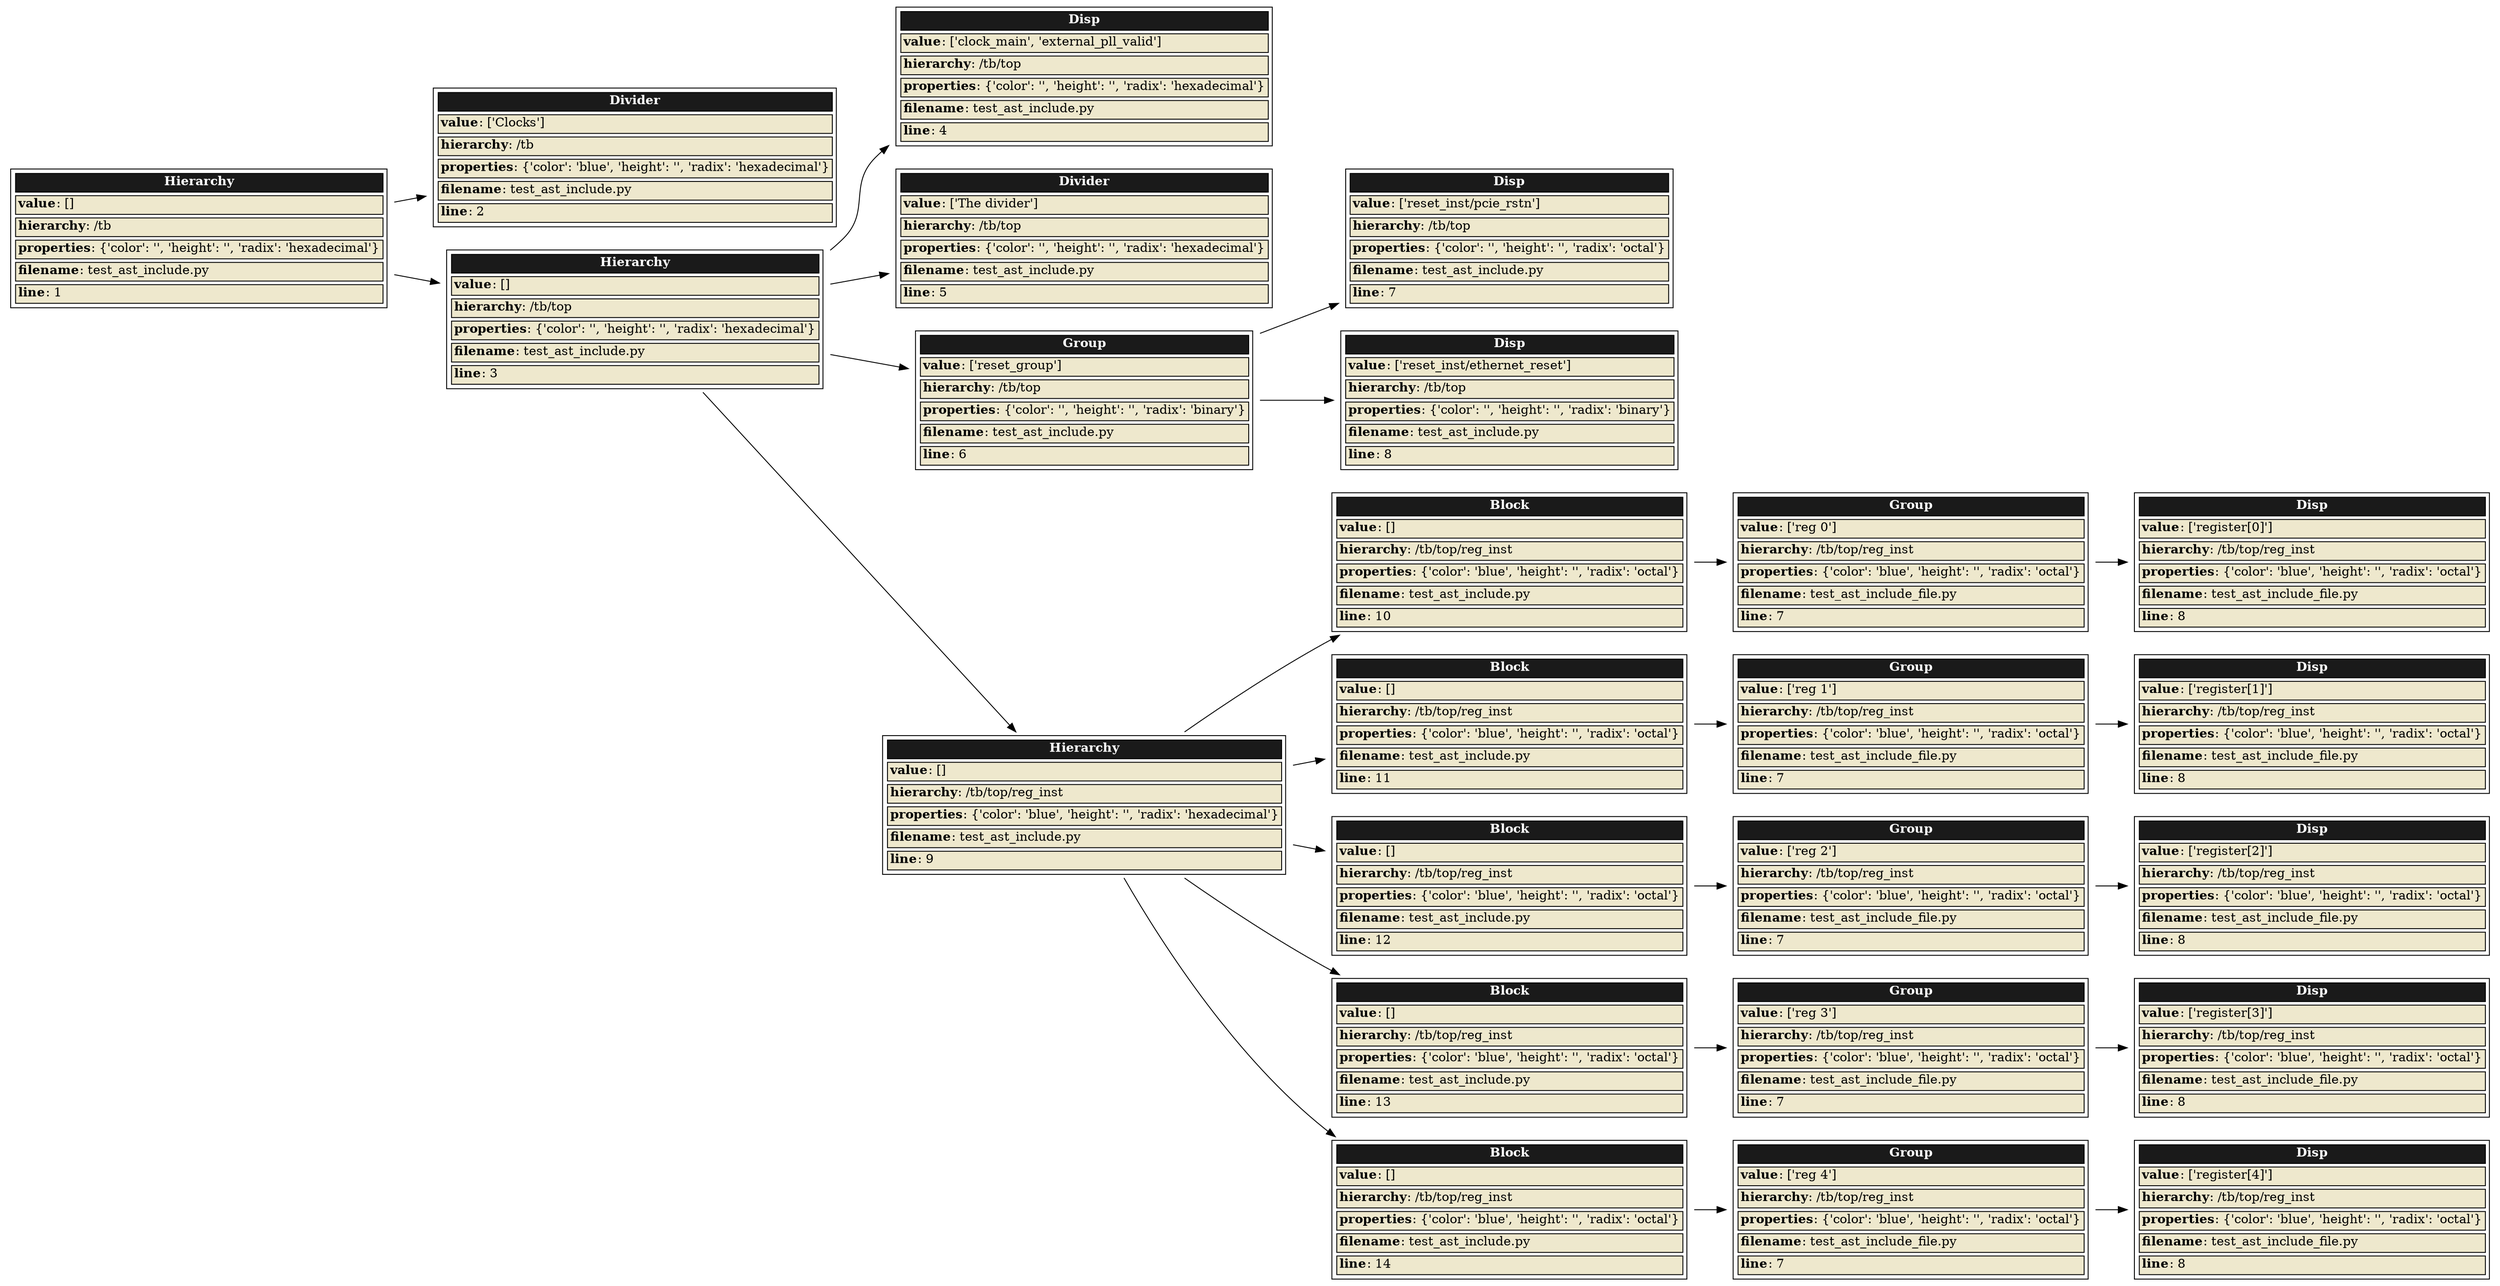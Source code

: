 digraph G {
    rankdir=LR;
    node [shape=plaintext];
    n0 [label=< <TABLE BORDER="1" CELLBORDER="1" CELLSPACING="4">
        <TR><TD BGCOLOR="gray10"><FONT COLOR="white"><b>Hierarchy</b></FONT></TD></TR>
        <TR><TD BGCOLOR="cornsilk2" ALIGN="LEFT"><b>value</b>: []</TD></TR>
        <TR><TD BGCOLOR="cornsilk2" ALIGN="LEFT"><b>hierarchy</b>: /tb</TD></TR>
        <TR><TD BGCOLOR="cornsilk2" ALIGN="LEFT"><b>properties</b>: {'color': '', 'height': '', 'radix': 'hexadecimal'}</TD></TR>
        <TR><TD BGCOLOR="cornsilk2" ALIGN="LEFT"><b>filename</b>: test_ast_include.py</TD></TR>
        <TR><TD BGCOLOR="cornsilk2" ALIGN="LEFT"><b>line</b>: 1</TD></TR></TABLE> >];
    n1 [label=< <TABLE BORDER="1" CELLBORDER="1" CELLSPACING="4">
        <TR><TD BGCOLOR="gray10"><FONT COLOR="white"><b>Divider</b></FONT></TD></TR>
        <TR><TD BGCOLOR="cornsilk2" ALIGN="LEFT"><b>value</b>: ['Clocks']</TD></TR>
        <TR><TD BGCOLOR="cornsilk2" ALIGN="LEFT"><b>hierarchy</b>: /tb</TD></TR>
        <TR><TD BGCOLOR="cornsilk2" ALIGN="LEFT"><b>properties</b>: {'color': 'blue', 'height': '', 'radix': 'hexadecimal'}</TD></TR>
        <TR><TD BGCOLOR="cornsilk2" ALIGN="LEFT"><b>filename</b>: test_ast_include.py</TD></TR>
        <TR><TD BGCOLOR="cornsilk2" ALIGN="LEFT"><b>line</b>: 2</TD></TR></TABLE> >];
    n0 -> n1;
    n2 [label=< <TABLE BORDER="1" CELLBORDER="1" CELLSPACING="4">
        <TR><TD BGCOLOR="gray10"><FONT COLOR="white"><b>Hierarchy</b></FONT></TD></TR>
        <TR><TD BGCOLOR="cornsilk2" ALIGN="LEFT"><b>value</b>: []</TD></TR>
        <TR><TD BGCOLOR="cornsilk2" ALIGN="LEFT"><b>hierarchy</b>: /tb/top</TD></TR>
        <TR><TD BGCOLOR="cornsilk2" ALIGN="LEFT"><b>properties</b>: {'color': '', 'height': '', 'radix': 'hexadecimal'}</TD></TR>
        <TR><TD BGCOLOR="cornsilk2" ALIGN="LEFT"><b>filename</b>: test_ast_include.py</TD></TR>
        <TR><TD BGCOLOR="cornsilk2" ALIGN="LEFT"><b>line</b>: 3</TD></TR></TABLE> >];
    n3 [label=< <TABLE BORDER="1" CELLBORDER="1" CELLSPACING="4">
        <TR><TD BGCOLOR="gray10"><FONT COLOR="white"><b>Disp</b></FONT></TD></TR>
        <TR><TD BGCOLOR="cornsilk2" ALIGN="LEFT"><b>value</b>: ['clock_main', 'external_pll_valid']</TD></TR>
        <TR><TD BGCOLOR="cornsilk2" ALIGN="LEFT"><b>hierarchy</b>: /tb/top</TD></TR>
        <TR><TD BGCOLOR="cornsilk2" ALIGN="LEFT"><b>properties</b>: {'color': '', 'height': '', 'radix': 'hexadecimal'}</TD></TR>
        <TR><TD BGCOLOR="cornsilk2" ALIGN="LEFT"><b>filename</b>: test_ast_include.py</TD></TR>
        <TR><TD BGCOLOR="cornsilk2" ALIGN="LEFT"><b>line</b>: 4</TD></TR></TABLE> >];
    n2 -> n3;
    n4 [label=< <TABLE BORDER="1" CELLBORDER="1" CELLSPACING="4">
        <TR><TD BGCOLOR="gray10"><FONT COLOR="white"><b>Divider</b></FONT></TD></TR>
        <TR><TD BGCOLOR="cornsilk2" ALIGN="LEFT"><b>value</b>: ['The divider']</TD></TR>
        <TR><TD BGCOLOR="cornsilk2" ALIGN="LEFT"><b>hierarchy</b>: /tb/top</TD></TR>
        <TR><TD BGCOLOR="cornsilk2" ALIGN="LEFT"><b>properties</b>: {'color': '', 'height': '', 'radix': 'hexadecimal'}</TD></TR>
        <TR><TD BGCOLOR="cornsilk2" ALIGN="LEFT"><b>filename</b>: test_ast_include.py</TD></TR>
        <TR><TD BGCOLOR="cornsilk2" ALIGN="LEFT"><b>line</b>: 5</TD></TR></TABLE> >];
    n2 -> n4;
    n5 [label=< <TABLE BORDER="1" CELLBORDER="1" CELLSPACING="4">
        <TR><TD BGCOLOR="gray10"><FONT COLOR="white"><b>Group</b></FONT></TD></TR>
        <TR><TD BGCOLOR="cornsilk2" ALIGN="LEFT"><b>value</b>: ['reset_group']</TD></TR>
        <TR><TD BGCOLOR="cornsilk2" ALIGN="LEFT"><b>hierarchy</b>: /tb/top</TD></TR>
        <TR><TD BGCOLOR="cornsilk2" ALIGN="LEFT"><b>properties</b>: {'color': '', 'height': '', 'radix': 'binary'}</TD></TR>
        <TR><TD BGCOLOR="cornsilk2" ALIGN="LEFT"><b>filename</b>: test_ast_include.py</TD></TR>
        <TR><TD BGCOLOR="cornsilk2" ALIGN="LEFT"><b>line</b>: 6</TD></TR></TABLE> >];
    n6 [label=< <TABLE BORDER="1" CELLBORDER="1" CELLSPACING="4">
        <TR><TD BGCOLOR="gray10"><FONT COLOR="white"><b>Disp</b></FONT></TD></TR>
        <TR><TD BGCOLOR="cornsilk2" ALIGN="LEFT"><b>value</b>: ['reset_inst/pcie_rstn']</TD></TR>
        <TR><TD BGCOLOR="cornsilk2" ALIGN="LEFT"><b>hierarchy</b>: /tb/top</TD></TR>
        <TR><TD BGCOLOR="cornsilk2" ALIGN="LEFT"><b>properties</b>: {'color': '', 'height': '', 'radix': 'octal'}</TD></TR>
        <TR><TD BGCOLOR="cornsilk2" ALIGN="LEFT"><b>filename</b>: test_ast_include.py</TD></TR>
        <TR><TD BGCOLOR="cornsilk2" ALIGN="LEFT"><b>line</b>: 7</TD></TR></TABLE> >];
    n5 -> n6;
    n7 [label=< <TABLE BORDER="1" CELLBORDER="1" CELLSPACING="4">
        <TR><TD BGCOLOR="gray10"><FONT COLOR="white"><b>Disp</b></FONT></TD></TR>
        <TR><TD BGCOLOR="cornsilk2" ALIGN="LEFT"><b>value</b>: ['reset_inst/ethernet_reset']</TD></TR>
        <TR><TD BGCOLOR="cornsilk2" ALIGN="LEFT"><b>hierarchy</b>: /tb/top</TD></TR>
        <TR><TD BGCOLOR="cornsilk2" ALIGN="LEFT"><b>properties</b>: {'color': '', 'height': '', 'radix': 'binary'}</TD></TR>
        <TR><TD BGCOLOR="cornsilk2" ALIGN="LEFT"><b>filename</b>: test_ast_include.py</TD></TR>
        <TR><TD BGCOLOR="cornsilk2" ALIGN="LEFT"><b>line</b>: 8</TD></TR></TABLE> >];
    n5 -> n7;
    n2 -> n5;
    n8 [label=< <TABLE BORDER="1" CELLBORDER="1" CELLSPACING="4">
        <TR><TD BGCOLOR="gray10"><FONT COLOR="white"><b>Hierarchy</b></FONT></TD></TR>
        <TR><TD BGCOLOR="cornsilk2" ALIGN="LEFT"><b>value</b>: []</TD></TR>
        <TR><TD BGCOLOR="cornsilk2" ALIGN="LEFT"><b>hierarchy</b>: /tb/top/reg_inst</TD></TR>
        <TR><TD BGCOLOR="cornsilk2" ALIGN="LEFT"><b>properties</b>: {'color': 'blue', 'height': '', 'radix': 'hexadecimal'}</TD></TR>
        <TR><TD BGCOLOR="cornsilk2" ALIGN="LEFT"><b>filename</b>: test_ast_include.py</TD></TR>
        <TR><TD BGCOLOR="cornsilk2" ALIGN="LEFT"><b>line</b>: 9</TD></TR></TABLE> >];
    n9 [label=< <TABLE BORDER="1" CELLBORDER="1" CELLSPACING="4">
        <TR><TD BGCOLOR="gray10"><FONT COLOR="white"><b>Block</b></FONT></TD></TR>
        <TR><TD BGCOLOR="cornsilk2" ALIGN="LEFT"><b>value</b>: []</TD></TR>
        <TR><TD BGCOLOR="cornsilk2" ALIGN="LEFT"><b>hierarchy</b>: /tb/top/reg_inst</TD></TR>
        <TR><TD BGCOLOR="cornsilk2" ALIGN="LEFT"><b>properties</b>: {'color': 'blue', 'height': '', 'radix': 'octal'}</TD></TR>
        <TR><TD BGCOLOR="cornsilk2" ALIGN="LEFT"><b>filename</b>: test_ast_include.py</TD></TR>
        <TR><TD BGCOLOR="cornsilk2" ALIGN="LEFT"><b>line</b>: 10</TD></TR></TABLE> >];
    n10 [label=< <TABLE BORDER="1" CELLBORDER="1" CELLSPACING="4">
        <TR><TD BGCOLOR="gray10"><FONT COLOR="white"><b>Group</b></FONT></TD></TR>
        <TR><TD BGCOLOR="cornsilk2" ALIGN="LEFT"><b>value</b>: ['reg 0']</TD></TR>
        <TR><TD BGCOLOR="cornsilk2" ALIGN="LEFT"><b>hierarchy</b>: /tb/top/reg_inst</TD></TR>
        <TR><TD BGCOLOR="cornsilk2" ALIGN="LEFT"><b>properties</b>: {'color': 'blue', 'height': '', 'radix': 'octal'}</TD></TR>
        <TR><TD BGCOLOR="cornsilk2" ALIGN="LEFT"><b>filename</b>: test_ast_include_file.py</TD></TR>
        <TR><TD BGCOLOR="cornsilk2" ALIGN="LEFT"><b>line</b>: 7</TD></TR></TABLE> >];
    n11 [label=< <TABLE BORDER="1" CELLBORDER="1" CELLSPACING="4">
        <TR><TD BGCOLOR="gray10"><FONT COLOR="white"><b>Disp</b></FONT></TD></TR>
        <TR><TD BGCOLOR="cornsilk2" ALIGN="LEFT"><b>value</b>: ['register[0]']</TD></TR>
        <TR><TD BGCOLOR="cornsilk2" ALIGN="LEFT"><b>hierarchy</b>: /tb/top/reg_inst</TD></TR>
        <TR><TD BGCOLOR="cornsilk2" ALIGN="LEFT"><b>properties</b>: {'color': 'blue', 'height': '', 'radix': 'octal'}</TD></TR>
        <TR><TD BGCOLOR="cornsilk2" ALIGN="LEFT"><b>filename</b>: test_ast_include_file.py</TD></TR>
        <TR><TD BGCOLOR="cornsilk2" ALIGN="LEFT"><b>line</b>: 8</TD></TR></TABLE> >];
    n10 -> n11;
    n9 -> n10;
    n8 -> n9;
    n12 [label=< <TABLE BORDER="1" CELLBORDER="1" CELLSPACING="4">
        <TR><TD BGCOLOR="gray10"><FONT COLOR="white"><b>Block</b></FONT></TD></TR>
        <TR><TD BGCOLOR="cornsilk2" ALIGN="LEFT"><b>value</b>: []</TD></TR>
        <TR><TD BGCOLOR="cornsilk2" ALIGN="LEFT"><b>hierarchy</b>: /tb/top/reg_inst</TD></TR>
        <TR><TD BGCOLOR="cornsilk2" ALIGN="LEFT"><b>properties</b>: {'color': 'blue', 'height': '', 'radix': 'octal'}</TD></TR>
        <TR><TD BGCOLOR="cornsilk2" ALIGN="LEFT"><b>filename</b>: test_ast_include.py</TD></TR>
        <TR><TD BGCOLOR="cornsilk2" ALIGN="LEFT"><b>line</b>: 11</TD></TR></TABLE> >];
    n13 [label=< <TABLE BORDER="1" CELLBORDER="1" CELLSPACING="4">
        <TR><TD BGCOLOR="gray10"><FONT COLOR="white"><b>Group</b></FONT></TD></TR>
        <TR><TD BGCOLOR="cornsilk2" ALIGN="LEFT"><b>value</b>: ['reg 1']</TD></TR>
        <TR><TD BGCOLOR="cornsilk2" ALIGN="LEFT"><b>hierarchy</b>: /tb/top/reg_inst</TD></TR>
        <TR><TD BGCOLOR="cornsilk2" ALIGN="LEFT"><b>properties</b>: {'color': 'blue', 'height': '', 'radix': 'octal'}</TD></TR>
        <TR><TD BGCOLOR="cornsilk2" ALIGN="LEFT"><b>filename</b>: test_ast_include_file.py</TD></TR>
        <TR><TD BGCOLOR="cornsilk2" ALIGN="LEFT"><b>line</b>: 7</TD></TR></TABLE> >];
    n14 [label=< <TABLE BORDER="1" CELLBORDER="1" CELLSPACING="4">
        <TR><TD BGCOLOR="gray10"><FONT COLOR="white"><b>Disp</b></FONT></TD></TR>
        <TR><TD BGCOLOR="cornsilk2" ALIGN="LEFT"><b>value</b>: ['register[1]']</TD></TR>
        <TR><TD BGCOLOR="cornsilk2" ALIGN="LEFT"><b>hierarchy</b>: /tb/top/reg_inst</TD></TR>
        <TR><TD BGCOLOR="cornsilk2" ALIGN="LEFT"><b>properties</b>: {'color': 'blue', 'height': '', 'radix': 'octal'}</TD></TR>
        <TR><TD BGCOLOR="cornsilk2" ALIGN="LEFT"><b>filename</b>: test_ast_include_file.py</TD></TR>
        <TR><TD BGCOLOR="cornsilk2" ALIGN="LEFT"><b>line</b>: 8</TD></TR></TABLE> >];
    n13 -> n14;
    n12 -> n13;
    n8 -> n12;
    n15 [label=< <TABLE BORDER="1" CELLBORDER="1" CELLSPACING="4">
        <TR><TD BGCOLOR="gray10"><FONT COLOR="white"><b>Block</b></FONT></TD></TR>
        <TR><TD BGCOLOR="cornsilk2" ALIGN="LEFT"><b>value</b>: []</TD></TR>
        <TR><TD BGCOLOR="cornsilk2" ALIGN="LEFT"><b>hierarchy</b>: /tb/top/reg_inst</TD></TR>
        <TR><TD BGCOLOR="cornsilk2" ALIGN="LEFT"><b>properties</b>: {'color': 'blue', 'height': '', 'radix': 'octal'}</TD></TR>
        <TR><TD BGCOLOR="cornsilk2" ALIGN="LEFT"><b>filename</b>: test_ast_include.py</TD></TR>
        <TR><TD BGCOLOR="cornsilk2" ALIGN="LEFT"><b>line</b>: 12</TD></TR></TABLE> >];
    n16 [label=< <TABLE BORDER="1" CELLBORDER="1" CELLSPACING="4">
        <TR><TD BGCOLOR="gray10"><FONT COLOR="white"><b>Group</b></FONT></TD></TR>
        <TR><TD BGCOLOR="cornsilk2" ALIGN="LEFT"><b>value</b>: ['reg 2']</TD></TR>
        <TR><TD BGCOLOR="cornsilk2" ALIGN="LEFT"><b>hierarchy</b>: /tb/top/reg_inst</TD></TR>
        <TR><TD BGCOLOR="cornsilk2" ALIGN="LEFT"><b>properties</b>: {'color': 'blue', 'height': '', 'radix': 'octal'}</TD></TR>
        <TR><TD BGCOLOR="cornsilk2" ALIGN="LEFT"><b>filename</b>: test_ast_include_file.py</TD></TR>
        <TR><TD BGCOLOR="cornsilk2" ALIGN="LEFT"><b>line</b>: 7</TD></TR></TABLE> >];
    n17 [label=< <TABLE BORDER="1" CELLBORDER="1" CELLSPACING="4">
        <TR><TD BGCOLOR="gray10"><FONT COLOR="white"><b>Disp</b></FONT></TD></TR>
        <TR><TD BGCOLOR="cornsilk2" ALIGN="LEFT"><b>value</b>: ['register[2]']</TD></TR>
        <TR><TD BGCOLOR="cornsilk2" ALIGN="LEFT"><b>hierarchy</b>: /tb/top/reg_inst</TD></TR>
        <TR><TD BGCOLOR="cornsilk2" ALIGN="LEFT"><b>properties</b>: {'color': 'blue', 'height': '', 'radix': 'octal'}</TD></TR>
        <TR><TD BGCOLOR="cornsilk2" ALIGN="LEFT"><b>filename</b>: test_ast_include_file.py</TD></TR>
        <TR><TD BGCOLOR="cornsilk2" ALIGN="LEFT"><b>line</b>: 8</TD></TR></TABLE> >];
    n16 -> n17;
    n15 -> n16;
    n8 -> n15;
    n18 [label=< <TABLE BORDER="1" CELLBORDER="1" CELLSPACING="4">
        <TR><TD BGCOLOR="gray10"><FONT COLOR="white"><b>Block</b></FONT></TD></TR>
        <TR><TD BGCOLOR="cornsilk2" ALIGN="LEFT"><b>value</b>: []</TD></TR>
        <TR><TD BGCOLOR="cornsilk2" ALIGN="LEFT"><b>hierarchy</b>: /tb/top/reg_inst</TD></TR>
        <TR><TD BGCOLOR="cornsilk2" ALIGN="LEFT"><b>properties</b>: {'color': 'blue', 'height': '', 'radix': 'octal'}</TD></TR>
        <TR><TD BGCOLOR="cornsilk2" ALIGN="LEFT"><b>filename</b>: test_ast_include.py</TD></TR>
        <TR><TD BGCOLOR="cornsilk2" ALIGN="LEFT"><b>line</b>: 13</TD></TR></TABLE> >];
    n19 [label=< <TABLE BORDER="1" CELLBORDER="1" CELLSPACING="4">
        <TR><TD BGCOLOR="gray10"><FONT COLOR="white"><b>Group</b></FONT></TD></TR>
        <TR><TD BGCOLOR="cornsilk2" ALIGN="LEFT"><b>value</b>: ['reg 3']</TD></TR>
        <TR><TD BGCOLOR="cornsilk2" ALIGN="LEFT"><b>hierarchy</b>: /tb/top/reg_inst</TD></TR>
        <TR><TD BGCOLOR="cornsilk2" ALIGN="LEFT"><b>properties</b>: {'color': 'blue', 'height': '', 'radix': 'octal'}</TD></TR>
        <TR><TD BGCOLOR="cornsilk2" ALIGN="LEFT"><b>filename</b>: test_ast_include_file.py</TD></TR>
        <TR><TD BGCOLOR="cornsilk2" ALIGN="LEFT"><b>line</b>: 7</TD></TR></TABLE> >];
    n20 [label=< <TABLE BORDER="1" CELLBORDER="1" CELLSPACING="4">
        <TR><TD BGCOLOR="gray10"><FONT COLOR="white"><b>Disp</b></FONT></TD></TR>
        <TR><TD BGCOLOR="cornsilk2" ALIGN="LEFT"><b>value</b>: ['register[3]']</TD></TR>
        <TR><TD BGCOLOR="cornsilk2" ALIGN="LEFT"><b>hierarchy</b>: /tb/top/reg_inst</TD></TR>
        <TR><TD BGCOLOR="cornsilk2" ALIGN="LEFT"><b>properties</b>: {'color': 'blue', 'height': '', 'radix': 'octal'}</TD></TR>
        <TR><TD BGCOLOR="cornsilk2" ALIGN="LEFT"><b>filename</b>: test_ast_include_file.py</TD></TR>
        <TR><TD BGCOLOR="cornsilk2" ALIGN="LEFT"><b>line</b>: 8</TD></TR></TABLE> >];
    n19 -> n20;
    n18 -> n19;
    n8 -> n18;
    n21 [label=< <TABLE BORDER="1" CELLBORDER="1" CELLSPACING="4">
        <TR><TD BGCOLOR="gray10"><FONT COLOR="white"><b>Block</b></FONT></TD></TR>
        <TR><TD BGCOLOR="cornsilk2" ALIGN="LEFT"><b>value</b>: []</TD></TR>
        <TR><TD BGCOLOR="cornsilk2" ALIGN="LEFT"><b>hierarchy</b>: /tb/top/reg_inst</TD></TR>
        <TR><TD BGCOLOR="cornsilk2" ALIGN="LEFT"><b>properties</b>: {'color': 'blue', 'height': '', 'radix': 'octal'}</TD></TR>
        <TR><TD BGCOLOR="cornsilk2" ALIGN="LEFT"><b>filename</b>: test_ast_include.py</TD></TR>
        <TR><TD BGCOLOR="cornsilk2" ALIGN="LEFT"><b>line</b>: 14</TD></TR></TABLE> >];
    n22 [label=< <TABLE BORDER="1" CELLBORDER="1" CELLSPACING="4">
        <TR><TD BGCOLOR="gray10"><FONT COLOR="white"><b>Group</b></FONT></TD></TR>
        <TR><TD BGCOLOR="cornsilk2" ALIGN="LEFT"><b>value</b>: ['reg 4']</TD></TR>
        <TR><TD BGCOLOR="cornsilk2" ALIGN="LEFT"><b>hierarchy</b>: /tb/top/reg_inst</TD></TR>
        <TR><TD BGCOLOR="cornsilk2" ALIGN="LEFT"><b>properties</b>: {'color': 'blue', 'height': '', 'radix': 'octal'}</TD></TR>
        <TR><TD BGCOLOR="cornsilk2" ALIGN="LEFT"><b>filename</b>: test_ast_include_file.py</TD></TR>
        <TR><TD BGCOLOR="cornsilk2" ALIGN="LEFT"><b>line</b>: 7</TD></TR></TABLE> >];
    n23 [label=< <TABLE BORDER="1" CELLBORDER="1" CELLSPACING="4">
        <TR><TD BGCOLOR="gray10"><FONT COLOR="white"><b>Disp</b></FONT></TD></TR>
        <TR><TD BGCOLOR="cornsilk2" ALIGN="LEFT"><b>value</b>: ['register[4]']</TD></TR>
        <TR><TD BGCOLOR="cornsilk2" ALIGN="LEFT"><b>hierarchy</b>: /tb/top/reg_inst</TD></TR>
        <TR><TD BGCOLOR="cornsilk2" ALIGN="LEFT"><b>properties</b>: {'color': 'blue', 'height': '', 'radix': 'octal'}</TD></TR>
        <TR><TD BGCOLOR="cornsilk2" ALIGN="LEFT"><b>filename</b>: test_ast_include_file.py</TD></TR>
        <TR><TD BGCOLOR="cornsilk2" ALIGN="LEFT"><b>line</b>: 8</TD></TR></TABLE> >];
    n22 -> n23;
    n21 -> n22;
    n8 -> n21;
    n2 -> n8;
    n0 -> n2;
}
